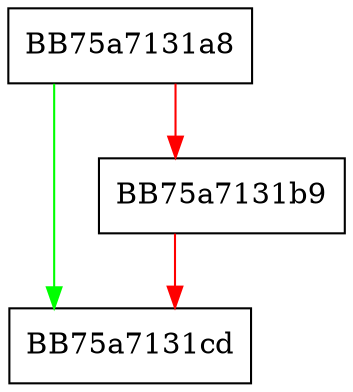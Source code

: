 digraph Cleanup {
  node [shape="box"];
  graph [splines=ortho];
  BB75a7131a8 -> BB75a7131cd [color="green"];
  BB75a7131a8 -> BB75a7131b9 [color="red"];
  BB75a7131b9 -> BB75a7131cd [color="red"];
}